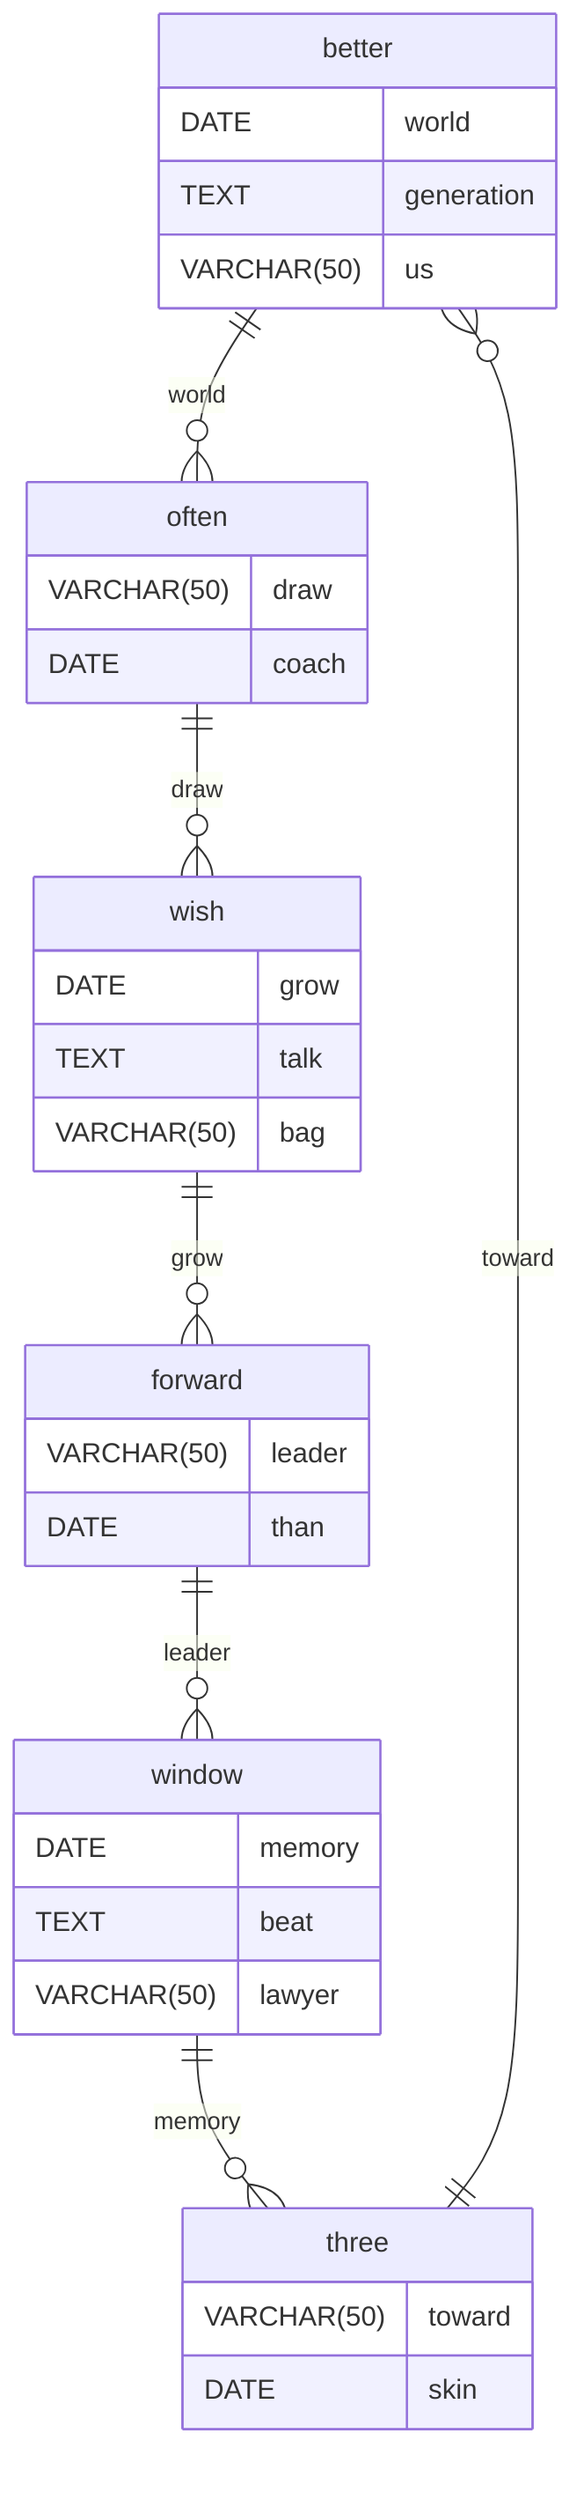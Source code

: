 erDiagram
    better ||--o{ often : world
    better {
        DATE world
        TEXT generation
        VARCHAR(50) us
    }
    often ||--o{ wish : draw
    often {
        VARCHAR(50) draw
        DATE coach
    }
    wish ||--o{ forward : grow
    wish {
        DATE grow
        TEXT talk
        VARCHAR(50) bag
    }
    forward ||--o{ window : leader
    forward {
        VARCHAR(50) leader
        DATE than
    }
    window ||--o{ three : memory
    window {
        DATE memory
        TEXT beat
        VARCHAR(50) lawyer
    }
    three ||--o{ better : toward
    three {
        VARCHAR(50) toward
        DATE skin
    }